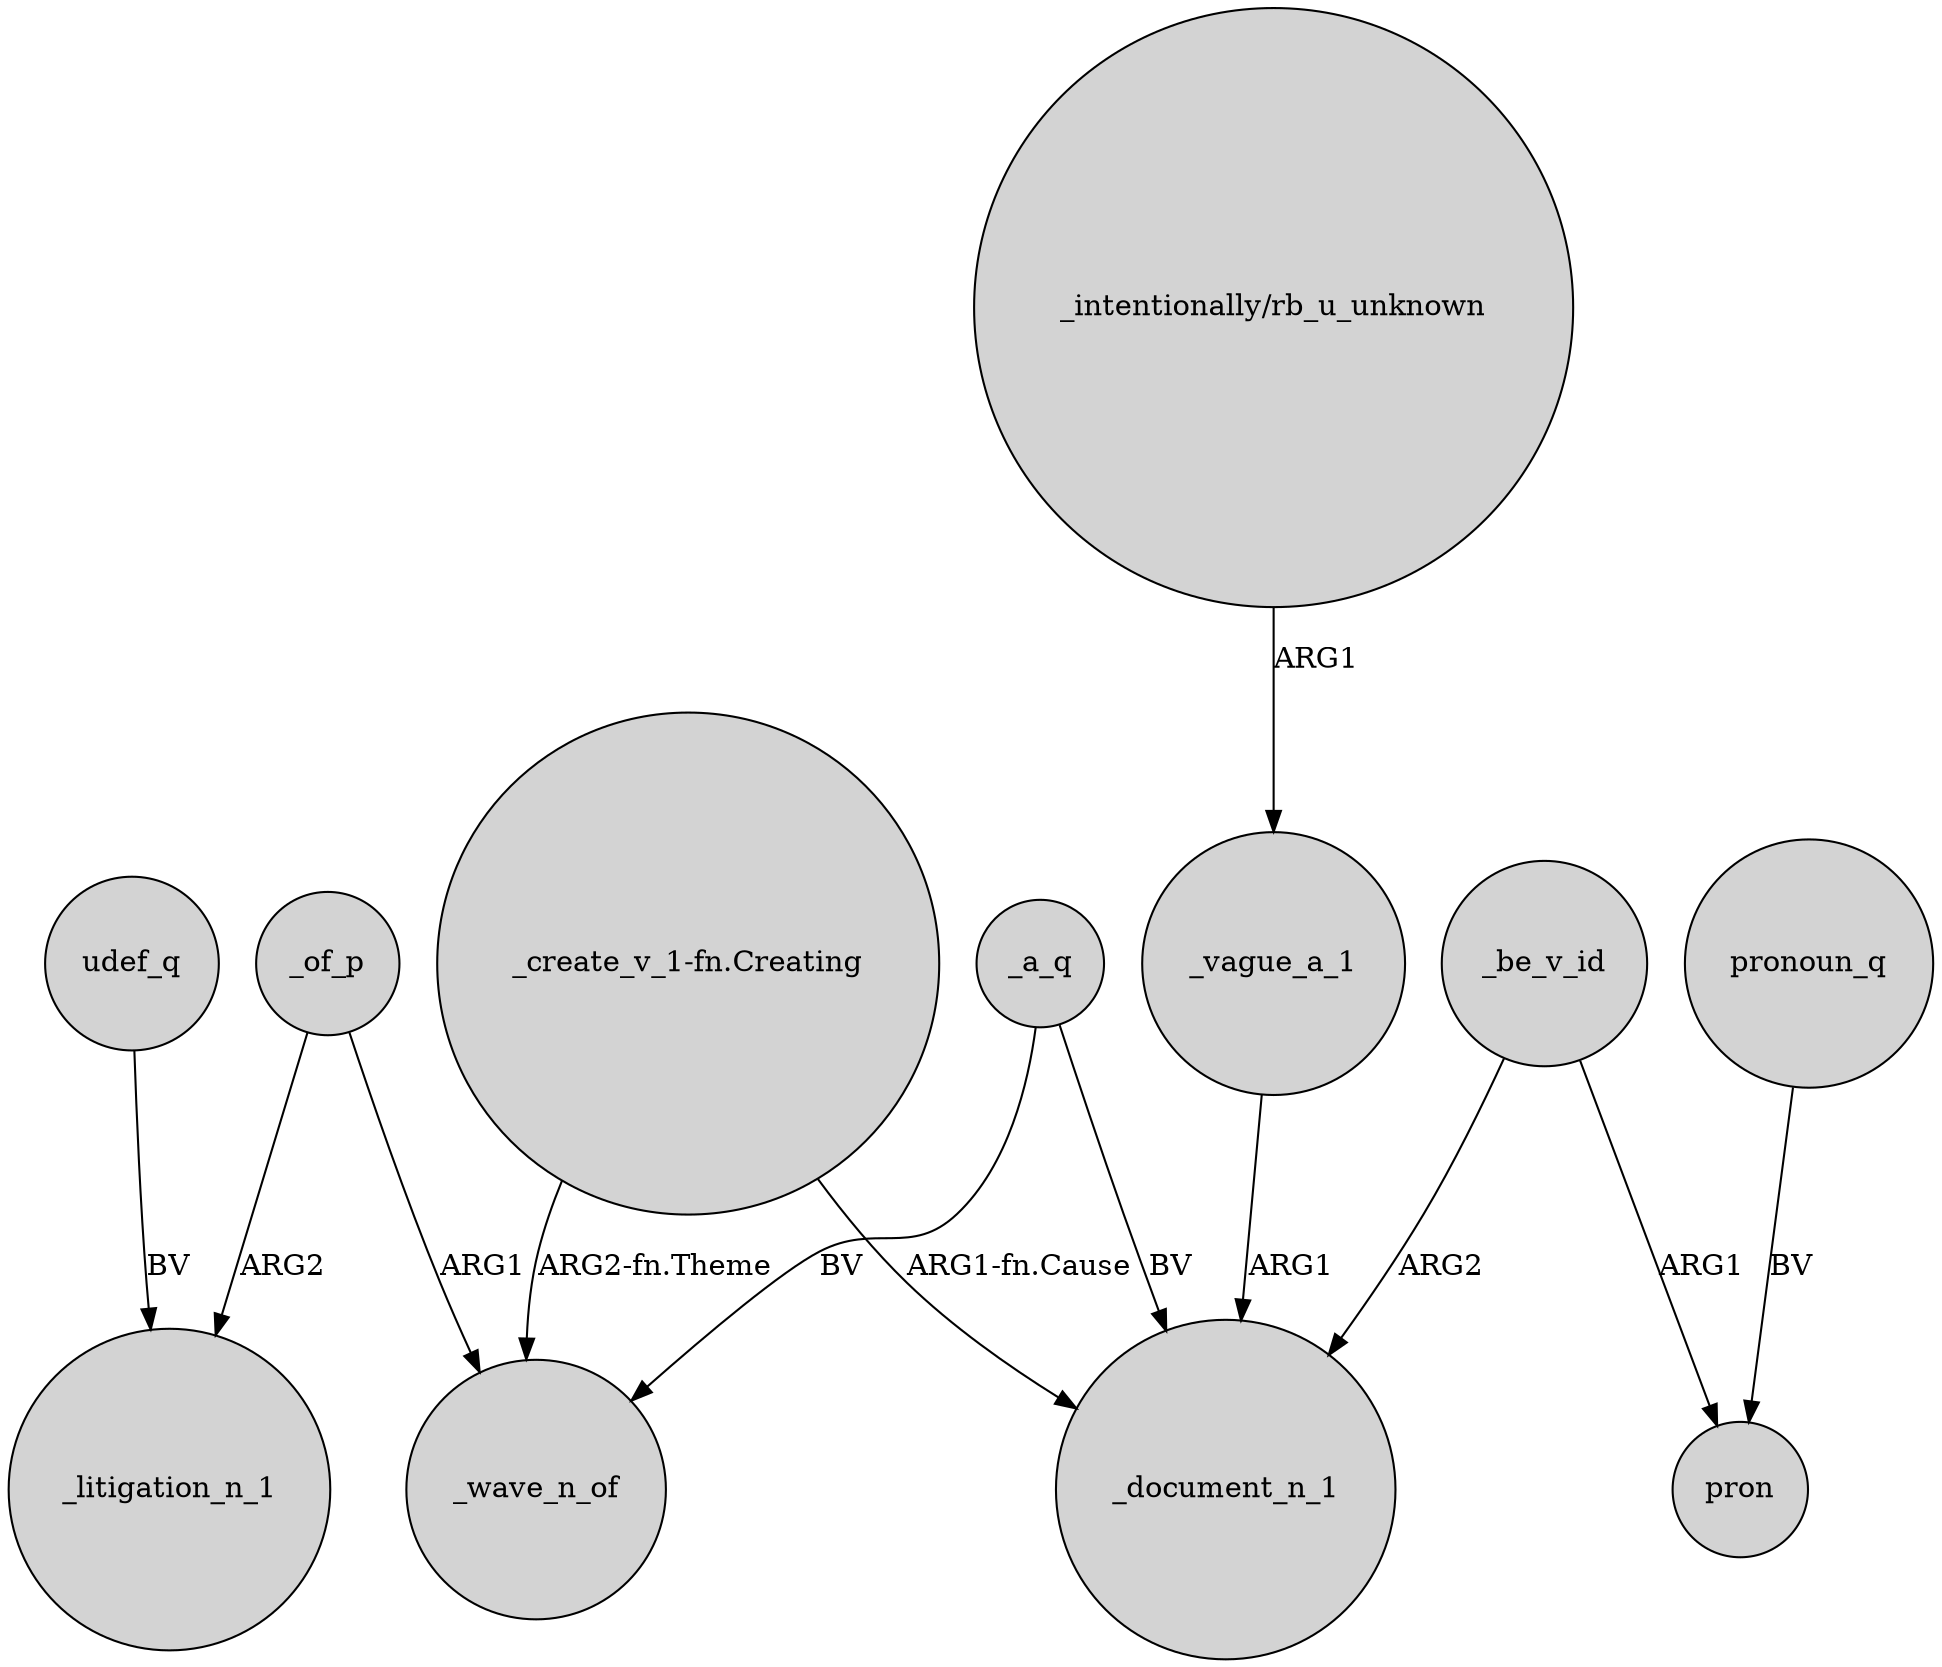 digraph {
	node [shape=circle style=filled]
	udef_q -> _litigation_n_1 [label=BV]
	_a_q -> _wave_n_of [label=BV]
	_vague_a_1 -> _document_n_1 [label=ARG1]
	"_create_v_1-fn.Creating" -> _document_n_1 [label="ARG1-fn.Cause"]
	_of_p -> _litigation_n_1 [label=ARG2]
	_of_p -> _wave_n_of [label=ARG1]
	_be_v_id -> _document_n_1 [label=ARG2]
	_be_v_id -> pron [label=ARG1]
	_a_q -> _document_n_1 [label=BV]
	"_create_v_1-fn.Creating" -> _wave_n_of [label="ARG2-fn.Theme"]
	"_intentionally/rb_u_unknown" -> _vague_a_1 [label=ARG1]
	pronoun_q -> pron [label=BV]
}
